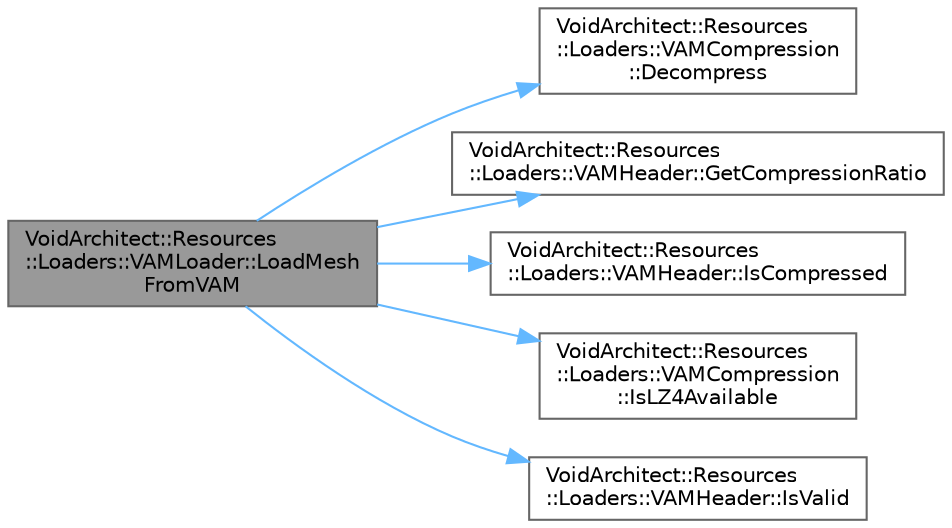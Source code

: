 digraph "VoidArchitect::Resources::Loaders::VAMLoader::LoadMeshFromVAM"
{
 // LATEX_PDF_SIZE
  bgcolor="transparent";
  edge [fontname=Helvetica,fontsize=10,labelfontname=Helvetica,labelfontsize=10];
  node [fontname=Helvetica,fontsize=10,shape=box,height=0.2,width=0.4];
  rankdir="LR";
  Node1 [id="Node000001",label="VoidArchitect::Resources\l::Loaders::VAMLoader::LoadMesh\lFromVAM",height=0.2,width=0.4,color="gray40", fillcolor="grey60", style="filled", fontcolor="black",tooltip=" "];
  Node1 -> Node2 [id="edge1_Node000001_Node000002",color="steelblue1",style="solid",tooltip=" "];
  Node2 [id="Node000002",label="VoidArchitect::Resources\l::Loaders::VAMCompression\l::Decompress",height=0.2,width=0.4,color="grey40", fillcolor="white", style="filled",URL="$class_void_architect_1_1_resources_1_1_loaders_1_1_v_a_m_compression.html#ab71b3b1b833176b823d06741a0290c23",tooltip=" "];
  Node1 -> Node3 [id="edge2_Node000001_Node000003",color="steelblue1",style="solid",tooltip=" "];
  Node3 [id="Node000003",label="VoidArchitect::Resources\l::Loaders::VAMHeader::GetCompressionRatio",height=0.2,width=0.4,color="grey40", fillcolor="white", style="filled",URL="$struct_void_architect_1_1_resources_1_1_loaders_1_1_v_a_m_header.html#ad42e27b4347363115096bf35e58d68e7",tooltip=" "];
  Node1 -> Node4 [id="edge3_Node000001_Node000004",color="steelblue1",style="solid",tooltip=" "];
  Node4 [id="Node000004",label="VoidArchitect::Resources\l::Loaders::VAMHeader::IsCompressed",height=0.2,width=0.4,color="grey40", fillcolor="white", style="filled",URL="$struct_void_architect_1_1_resources_1_1_loaders_1_1_v_a_m_header.html#ab2c5f36660f71c66da563530766cc69b",tooltip=" "];
  Node1 -> Node5 [id="edge4_Node000001_Node000005",color="steelblue1",style="solid",tooltip=" "];
  Node5 [id="Node000005",label="VoidArchitect::Resources\l::Loaders::VAMCompression\l::IsLZ4Available",height=0.2,width=0.4,color="grey40", fillcolor="white", style="filled",URL="$class_void_architect_1_1_resources_1_1_loaders_1_1_v_a_m_compression.html#a0f5c5e545d66cbe1242e4359fc0c9a8d",tooltip=" "];
  Node1 -> Node6 [id="edge5_Node000001_Node000006",color="steelblue1",style="solid",tooltip=" "];
  Node6 [id="Node000006",label="VoidArchitect::Resources\l::Loaders::VAMHeader::IsValid",height=0.2,width=0.4,color="grey40", fillcolor="white", style="filled",URL="$struct_void_architect_1_1_resources_1_1_loaders_1_1_v_a_m_header.html#ad11789bc91ea6c40162909b57ea287ce",tooltip=" "];
}
